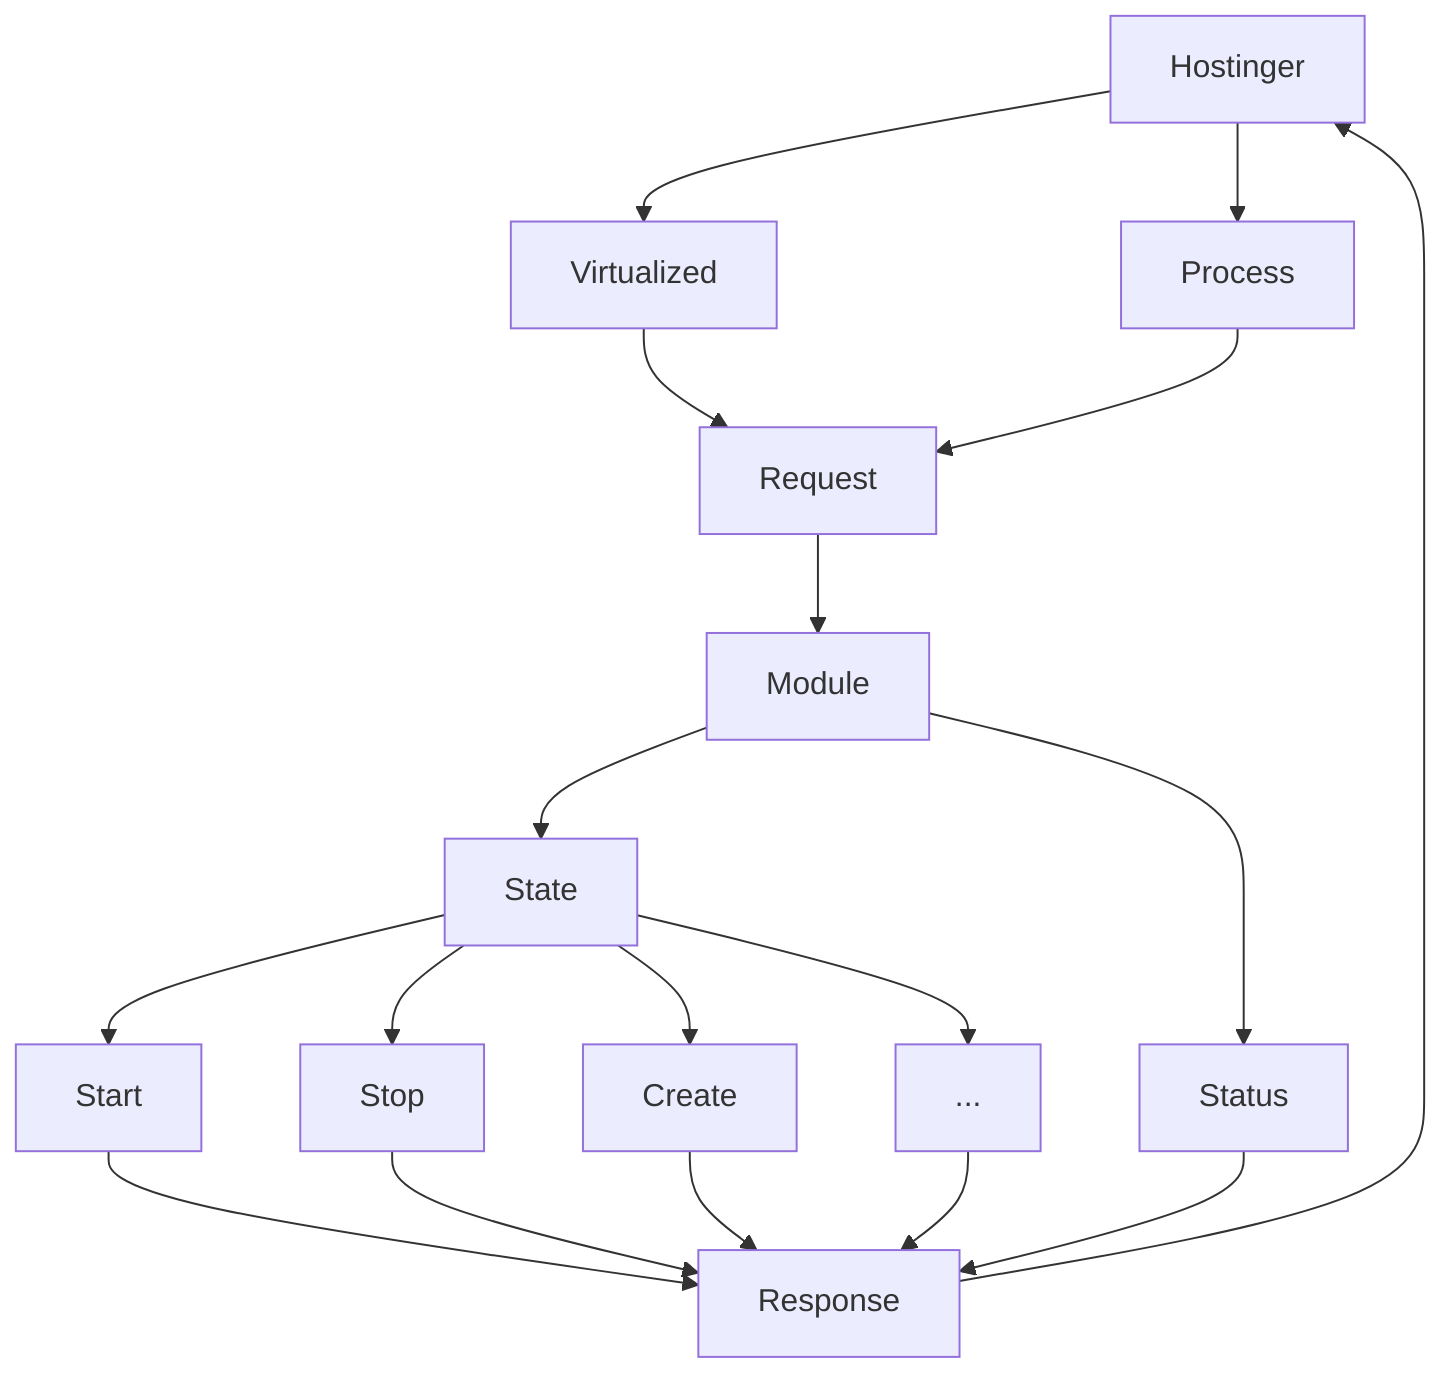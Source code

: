 flowchart TD
    Core[Hostinger] --> Process[Process]
    Core --> Virtualized[Virtualized]
    Virtualized --> Request
    Process --> Request
    Request --> Module
    Module --> State
    State --> Start
    State --> Stop
    State --> Create
    State --> ...
    Module --> Status
    Start --> Response
    Stop --> Response
    Create --> Response
    ... --> Response
    Status --> Response
    Response --> Core